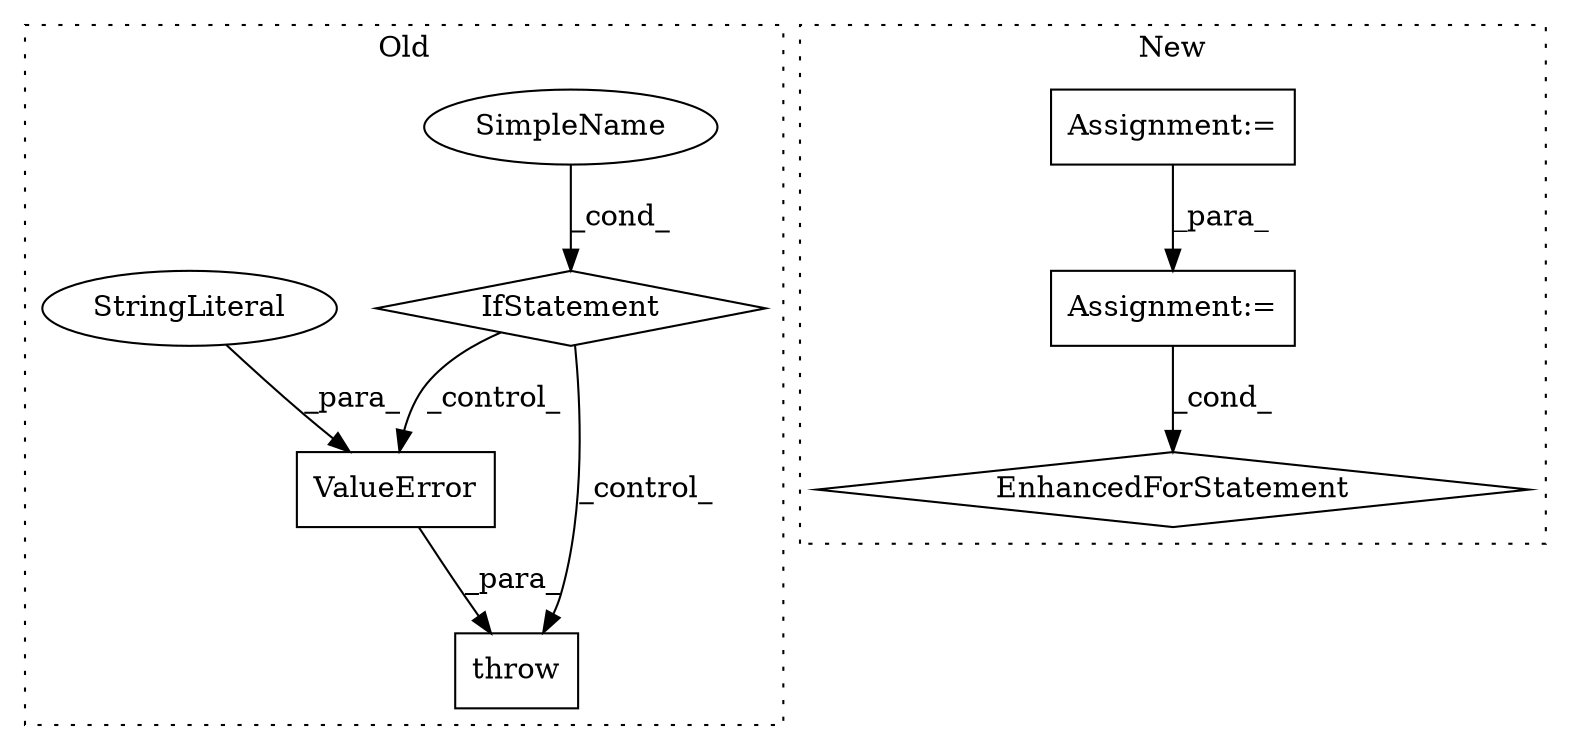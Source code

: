 digraph G {
subgraph cluster0 {
1 [label="ValueError" a="32" s="7357,7405" l="11,1" shape="box"];
3 [label="throw" a="53" s="7351" l="6" shape="box"];
4 [label="SimpleName" a="42" s="" l="" shape="ellipse"];
5 [label="IfStatement" a="25" s="7299,7339" l="4,2" shape="diamond"];
6 [label="StringLiteral" a="45" s="7368" l="37" shape="ellipse"];
label = "Old";
style="dotted";
}
subgraph cluster1 {
2 [label="EnhancedForStatement" a="70" s="7599,7718" l="92,2" shape="diamond"];
7 [label="Assignment:=" a="7" s="7573" l="1" shape="box"];
8 [label="Assignment:=" a="7" s="7599,7718" l="92,2" shape="box"];
label = "New";
style="dotted";
}
1 -> 3 [label="_para_"];
4 -> 5 [label="_cond_"];
5 -> 3 [label="_control_"];
5 -> 1 [label="_control_"];
6 -> 1 [label="_para_"];
7 -> 8 [label="_para_"];
8 -> 2 [label="_cond_"];
}